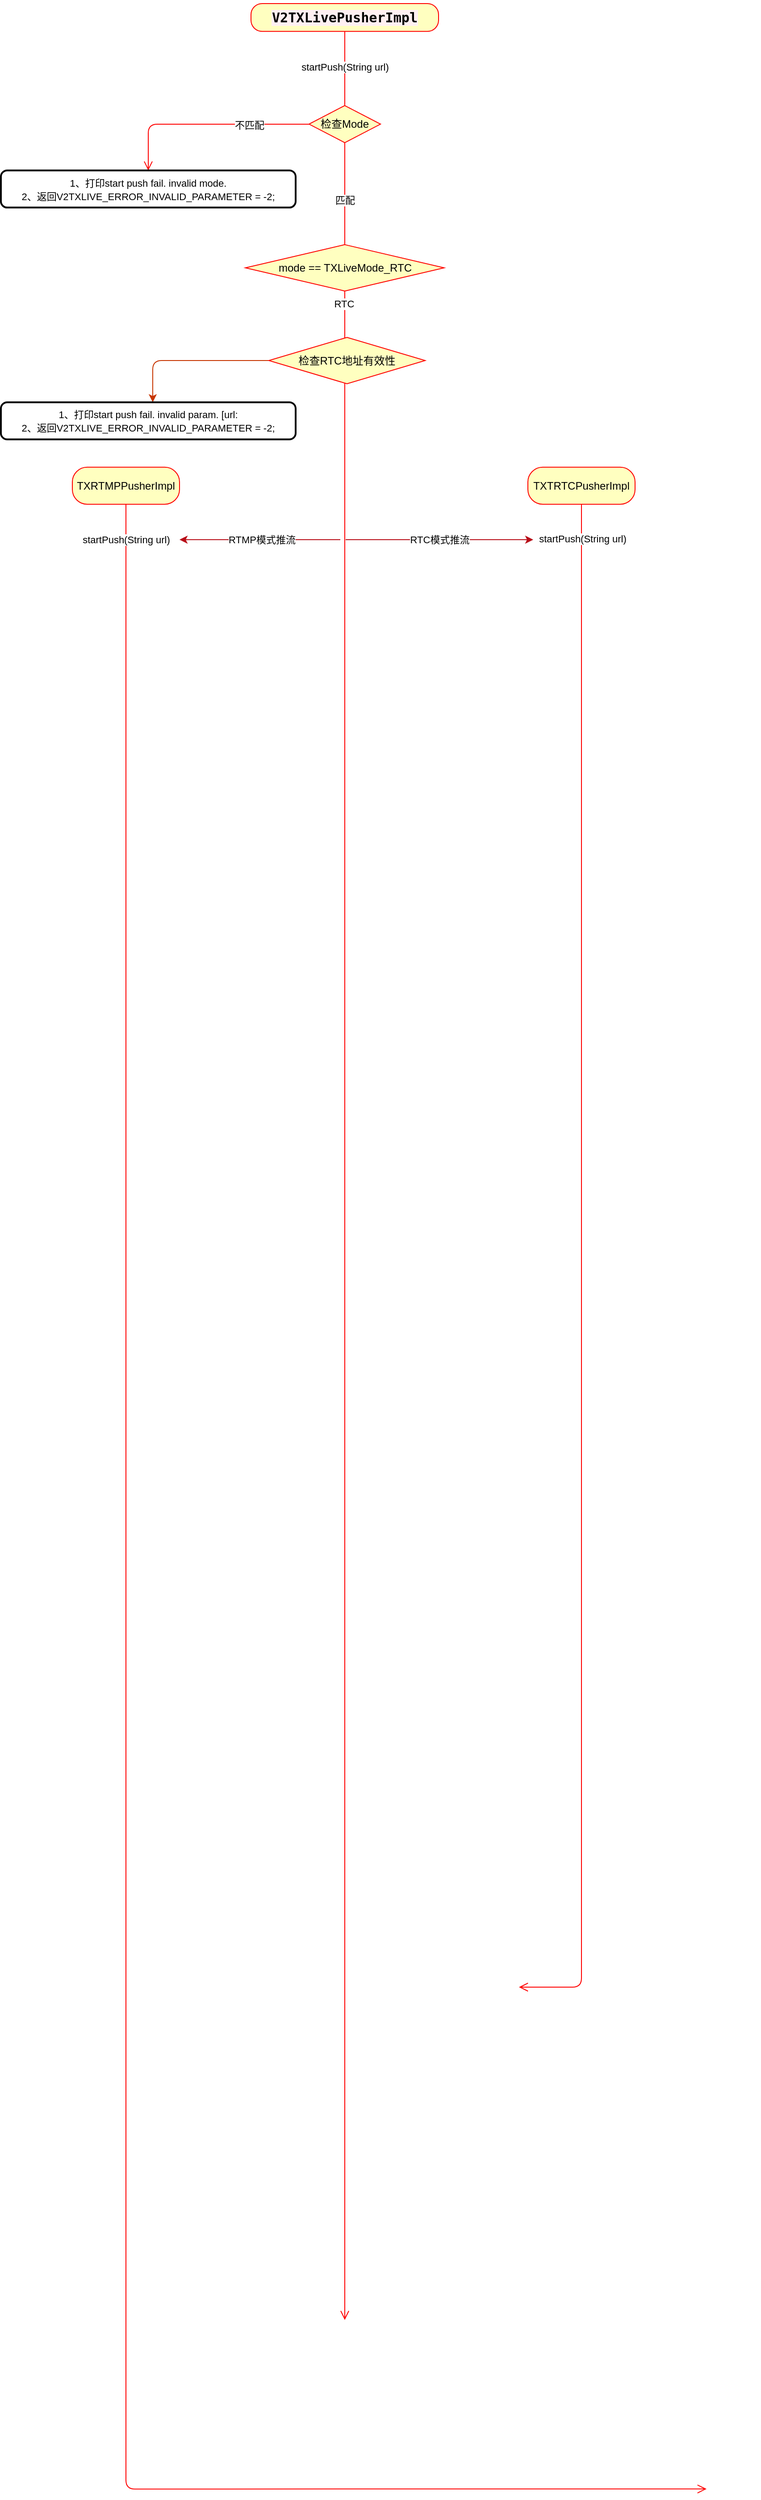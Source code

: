 <mxfile version="14.9.3" type="github">
  <diagram id="kgpKYQtTHZ0yAKxKKP6v" name="Page-1">
    <mxGraphModel dx="2572" dy="943" grid="1" gridSize="10" guides="1" tooltips="1" connect="1" arrows="1" fold="1" page="1" pageScale="1" pageWidth="850" pageHeight="1100" math="0" shadow="0">
      <root>
        <mxCell id="0" />
        <mxCell id="1" parent="0" />
        <mxCell id="muOMyFcdzYSgqPfsJtcA-2" value="" style="edgeStyle=orthogonalEdgeStyle;html=1;verticalAlign=bottom;endArrow=open;endSize=8;strokeColor=#ff0000;startArrow=none;" edge="1" source="muOMyFcdzYSgqPfsJtcA-9" parent="1">
          <mxGeometry relative="1" as="geometry">
            <mxPoint x="145" y="2642.5" as="targetPoint" />
            <Array as="points">
              <mxPoint x="145" y="400" />
              <mxPoint x="145" y="400" />
            </Array>
          </mxGeometry>
        </mxCell>
        <mxCell id="muOMyFcdzYSgqPfsJtcA-16" value="匹配" style="edgeLabel;html=1;align=center;verticalAlign=middle;resizable=0;points=[];" vertex="1" connectable="0" parent="muOMyFcdzYSgqPfsJtcA-2">
          <mxGeometry x="-0.947" relative="1" as="geometry">
            <mxPoint as="offset" />
          </mxGeometry>
        </mxCell>
        <mxCell id="muOMyFcdzYSgqPfsJtcA-56" value="&lt;span style=&quot;color: rgba(0 , 0 , 0 , 0) ; font-family: monospace ; font-size: 0px ; background-color: rgb(248 , 249 , 250)&quot;&gt;%3CmxGraphModel%3E%3Croot%3E%3CmxCell%20id%3D%220%22%2F%3E%3CmxCell%20id%3D%221%22%20parent%3D%220%22%2F%3E%3CmxCell%20id%3D%222%22%20value%3D%22RTC%22%20style%3D%22edgeLabel%3Bhtml%3D1%3Balign%3Dcenter%3BverticalAlign%3Dmiddle%3Bresizable%3D0%3Bpoints%3D%5B%5D%3B%22%20vertex%3D%221%22%20connectable%3D%220%22%20parent%3D%221%22%3E%3CmxGeometry%20x%3D%22145%22%20y%3D%22824.5%22%20as%3D%22geometry%22%2F%3E%3C%2FmxCell%3E%3C%2Froot%3E%3C%2FmxGraphModel%3E&lt;/span&gt;" style="edgeLabel;html=1;align=center;verticalAlign=middle;resizable=0;points=[];" vertex="1" connectable="0" parent="muOMyFcdzYSgqPfsJtcA-2">
          <mxGeometry x="-0.856" relative="1" as="geometry">
            <mxPoint as="offset" />
          </mxGeometry>
        </mxCell>
        <mxCell id="muOMyFcdzYSgqPfsJtcA-57" value="RTC" style="edgeLabel;html=1;align=center;verticalAlign=middle;resizable=0;points=[];" vertex="1" connectable="0" parent="muOMyFcdzYSgqPfsJtcA-2">
          <mxGeometry x="-0.852" y="-1" relative="1" as="geometry">
            <mxPoint as="offset" />
          </mxGeometry>
        </mxCell>
        <mxCell id="muOMyFcdzYSgqPfsJtcA-37" value="" style="edgeStyle=orthogonalEdgeStyle;html=1;verticalAlign=bottom;endArrow=open;endSize=8;strokeColor=#ff0000;" edge="1" source="muOMyFcdzYSgqPfsJtcA-36" parent="1">
          <mxGeometry relative="1" as="geometry">
            <mxPoint x="340" y="2270" as="targetPoint" />
            <Array as="points">
              <mxPoint x="410" y="2270" />
            </Array>
          </mxGeometry>
        </mxCell>
        <mxCell id="muOMyFcdzYSgqPfsJtcA-49" value="startPush(String url)" style="edgeLabel;html=1;align=center;verticalAlign=middle;resizable=0;points=[];" vertex="1" connectable="0" parent="muOMyFcdzYSgqPfsJtcA-37">
          <mxGeometry x="-0.791" y="-2" relative="1" as="geometry">
            <mxPoint x="3" y="-142" as="offset" />
          </mxGeometry>
        </mxCell>
        <mxCell id="muOMyFcdzYSgqPfsJtcA-41" value="" style="edgeStyle=orthogonalEdgeStyle;html=1;verticalAlign=bottom;endArrow=open;endSize=8;strokeColor=#ff0000;" edge="1" source="muOMyFcdzYSgqPfsJtcA-40" parent="1">
          <mxGeometry relative="1" as="geometry">
            <mxPoint x="550" y="2831.667" as="targetPoint" />
            <Array as="points">
              <mxPoint x="-100" y="2832" />
            </Array>
          </mxGeometry>
        </mxCell>
        <mxCell id="muOMyFcdzYSgqPfsJtcA-58" value="startPush(String url)" style="edgeLabel;html=1;align=center;verticalAlign=middle;resizable=0;points=[];" vertex="1" connectable="0" parent="muOMyFcdzYSgqPfsJtcA-41">
          <mxGeometry x="-0.973" relative="1" as="geometry">
            <mxPoint as="offset" />
          </mxGeometry>
        </mxCell>
        <mxCell id="muOMyFcdzYSgqPfsJtcA-54" value="" style="group" vertex="1" connectable="0" parent="1">
          <mxGeometry x="-240" y="50" width="850" height="560.381" as="geometry" />
        </mxCell>
        <mxCell id="muOMyFcdzYSgqPfsJtcA-1" value="&lt;h1 style=&quot;font-family: &amp;#34;menlo&amp;#34; , monospace ; font-size: 11.3pt&quot;&gt;&lt;span style=&quot;background-color: rgb(255 , 240 , 242)&quot;&gt;V2TXLivePusherImpl&lt;/span&gt;&lt;/h1&gt;" style="rounded=1;whiteSpace=wrap;html=1;arcSize=40;fontColor=#000000;fillColor=#ffffc0;strokeColor=#ff0000;" vertex="1" parent="muOMyFcdzYSgqPfsJtcA-54">
          <mxGeometry x="280" width="210" height="31.132" as="geometry" />
        </mxCell>
        <mxCell id="muOMyFcdzYSgqPfsJtcA-10" value="不匹配" style="edgeStyle=orthogonalEdgeStyle;html=1;align=left;verticalAlign=bottom;endArrow=open;endSize=8;strokeColor=#ff0000;" edge="1" source="muOMyFcdzYSgqPfsJtcA-9" parent="muOMyFcdzYSgqPfsJtcA-54">
          <mxGeometry x="-0.261" y="10" relative="1" as="geometry">
            <mxPoint x="165" y="186.792" as="targetPoint" />
            <Array as="points">
              <mxPoint x="165" y="134.906" />
            </Array>
            <mxPoint as="offset" />
          </mxGeometry>
        </mxCell>
        <mxCell id="muOMyFcdzYSgqPfsJtcA-9" value="检查Mode" style="rhombus;whiteSpace=wrap;html=1;fillColor=#ffffc0;strokeColor=#ff0000;rounded=0;sketch=0;" vertex="1" parent="muOMyFcdzYSgqPfsJtcA-54">
          <mxGeometry x="345" y="114.151" width="80" height="41.509" as="geometry" />
        </mxCell>
        <mxCell id="muOMyFcdzYSgqPfsJtcA-21" value="&lt;span style=&quot;font-size: 11px ; background-color: rgb(255 , 255 , 255)&quot;&gt;1、打印start push fail. invalid mode.&lt;/span&gt;&lt;br style=&quot;font-size: 11px&quot;&gt;&lt;span style=&quot;font-size: 11px ; background-color: rgb(255 , 255 , 255)&quot;&gt;2、返回V2TXLIVE_ERROR_INVALID_PARAMETER = -2;&lt;/span&gt;" style="rounded=1;whiteSpace=wrap;html=1;absoluteArcSize=1;arcSize=14;strokeWidth=2;sketch=0;" vertex="1" parent="muOMyFcdzYSgqPfsJtcA-54">
          <mxGeometry y="186.792" width="330" height="41.509" as="geometry" />
        </mxCell>
        <mxCell id="muOMyFcdzYSgqPfsJtcA-22" value="mode == TXLiveMode_RTC" style="rhombus;whiteSpace=wrap;html=1;fillColor=#ffffc0;strokeColor=#ff0000;rounded=0;sketch=0;" vertex="1" parent="muOMyFcdzYSgqPfsJtcA-54">
          <mxGeometry x="273.75" y="269.811" width="222.5" height="51.887" as="geometry" />
        </mxCell>
        <mxCell id="muOMyFcdzYSgqPfsJtcA-31" style="edgeStyle=orthogonalEdgeStyle;curved=0;rounded=1;sketch=0;orthogonalLoop=1;jettySize=auto;html=1;exitX=0;exitY=0.5;exitDx=0;exitDy=0;fillColor=#fa6800;strokeColor=#C73500;" edge="1" parent="muOMyFcdzYSgqPfsJtcA-54" source="muOMyFcdzYSgqPfsJtcA-28">
          <mxGeometry relative="1" as="geometry">
            <mxPoint x="170" y="446.226" as="targetPoint" />
            <Array as="points">
              <mxPoint x="170" y="399.528" />
            </Array>
          </mxGeometry>
        </mxCell>
        <mxCell id="muOMyFcdzYSgqPfsJtcA-28" value="检查RTC地址有效性" style="rhombus;whiteSpace=wrap;html=1;fillColor=#ffffc0;strokeColor=#ff0000;rounded=0;sketch=0;" vertex="1" parent="muOMyFcdzYSgqPfsJtcA-54">
          <mxGeometry x="300" y="373.585" width="175" height="51.887" as="geometry" />
        </mxCell>
        <mxCell id="muOMyFcdzYSgqPfsJtcA-32" value="&lt;span style=&quot;font-size: 11px ; background-color: rgb(255 , 255 , 255)&quot;&gt;1、打印&lt;/span&gt;&lt;span style=&quot;font-size: 11px&quot;&gt;start push fail. invalid param. [url:&lt;/span&gt;&lt;br style=&quot;font-size: 11px&quot;&gt;&lt;span style=&quot;font-size: 11px ; background-color: rgb(255 , 255 , 255)&quot;&gt;2、返回V2TXLIVE_ERROR_INVALID_PARAMETER = -2;&lt;/span&gt;" style="rounded=1;whiteSpace=wrap;html=1;absoluteArcSize=1;arcSize=14;strokeWidth=2;sketch=0;" vertex="1" parent="muOMyFcdzYSgqPfsJtcA-54">
          <mxGeometry y="446.226" width="330" height="41.509" as="geometry" />
        </mxCell>
        <mxCell id="muOMyFcdzYSgqPfsJtcA-47" style="edgeStyle=orthogonalEdgeStyle;curved=0;rounded=1;sketch=0;orthogonalLoop=1;jettySize=auto;html=1;strokeColor=#B80D18;" edge="1" parent="muOMyFcdzYSgqPfsJtcA-54">
          <mxGeometry relative="1" as="geometry">
            <mxPoint x="200" y="600" as="targetPoint" />
            <mxPoint x="380" y="600" as="sourcePoint" />
          </mxGeometry>
        </mxCell>
        <mxCell id="muOMyFcdzYSgqPfsJtcA-60" value="RTMP模式推流" style="edgeLabel;html=1;align=center;verticalAlign=middle;resizable=0;points=[];" vertex="1" connectable="0" parent="muOMyFcdzYSgqPfsJtcA-47">
          <mxGeometry x="-0.024" relative="1" as="geometry">
            <mxPoint as="offset" />
          </mxGeometry>
        </mxCell>
        <mxCell id="muOMyFcdzYSgqPfsJtcA-40" value="TXRTMPPusherImpl" style="rounded=1;whiteSpace=wrap;html=1;arcSize=40;fontColor=#000000;fillColor=#ffffc0;strokeColor=#ff0000;sketch=0;" vertex="1" parent="muOMyFcdzYSgqPfsJtcA-54">
          <mxGeometry x="80" y="518.868" width="120" height="41.509" as="geometry" />
        </mxCell>
        <mxCell id="muOMyFcdzYSgqPfsJtcA-14" value="" style="edgeStyle=orthogonalEdgeStyle;html=1;verticalAlign=bottom;endArrow=none;endSize=8;strokeColor=#ff0000;" edge="1" parent="muOMyFcdzYSgqPfsJtcA-54" source="muOMyFcdzYSgqPfsJtcA-1" target="muOMyFcdzYSgqPfsJtcA-9">
          <mxGeometry relative="1" as="geometry">
            <mxPoint x="145.0" y="902.83" as="targetPoint" />
            <mxPoint x="145.0" y="83.019" as="sourcePoint" />
          </mxGeometry>
        </mxCell>
        <mxCell id="muOMyFcdzYSgqPfsJtcA-15" value="startPush(String url)" style="edgeLabel;html=1;align=center;verticalAlign=middle;resizable=0;points=[];" vertex="1" connectable="0" parent="muOMyFcdzYSgqPfsJtcA-14">
          <mxGeometry x="-0.858" y="-1" relative="1" as="geometry">
            <mxPoint x="1" y="34" as="offset" />
          </mxGeometry>
        </mxCell>
        <mxCell id="muOMyFcdzYSgqPfsJtcA-36" value="TXTRTCPusherImpl" style="rounded=1;whiteSpace=wrap;html=1;arcSize=40;fontColor=#000000;fillColor=#ffffc0;strokeColor=#ff0000;sketch=0;" vertex="1" parent="muOMyFcdzYSgqPfsJtcA-54">
          <mxGeometry x="590" y="518.872" width="120" height="41.509" as="geometry" />
        </mxCell>
        <mxCell id="muOMyFcdzYSgqPfsJtcA-45" value="RTC模式推流" style="endArrow=classic;html=1;strokeColor=#B80D18;" edge="1" parent="1">
          <mxGeometry width="50" height="50" relative="1" as="geometry">
            <mxPoint x="146" y="650.001" as="sourcePoint" />
            <mxPoint x="356" y="650" as="targetPoint" />
          </mxGeometry>
        </mxCell>
      </root>
    </mxGraphModel>
  </diagram>
</mxfile>

